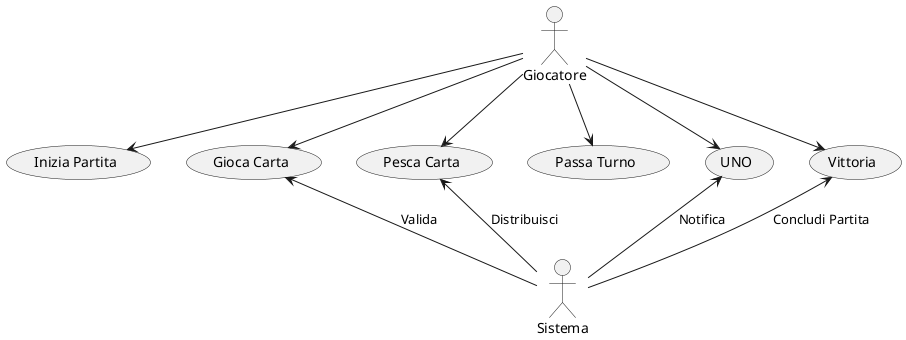 @startuml USE_CASE_DIAGRAM

:Giocatore: --> (Inizia Partita)
:Giocatore: --> (Gioca Carta)
:Giocatore: --> (Pesca Carta)
:Giocatore: --> (Passa Turno)
:Giocatore: --> (UNO)
:Giocatore: --> (Vittoria)

(UNO) <-- :Sistema: : Notifica
(Gioca Carta) <-- :Sistema: : Valida
(Pesca Carta) <-- :Sistema: : Distribuisci
(Vittoria) <-- :Sistema: : Concludi Partita

@enduml